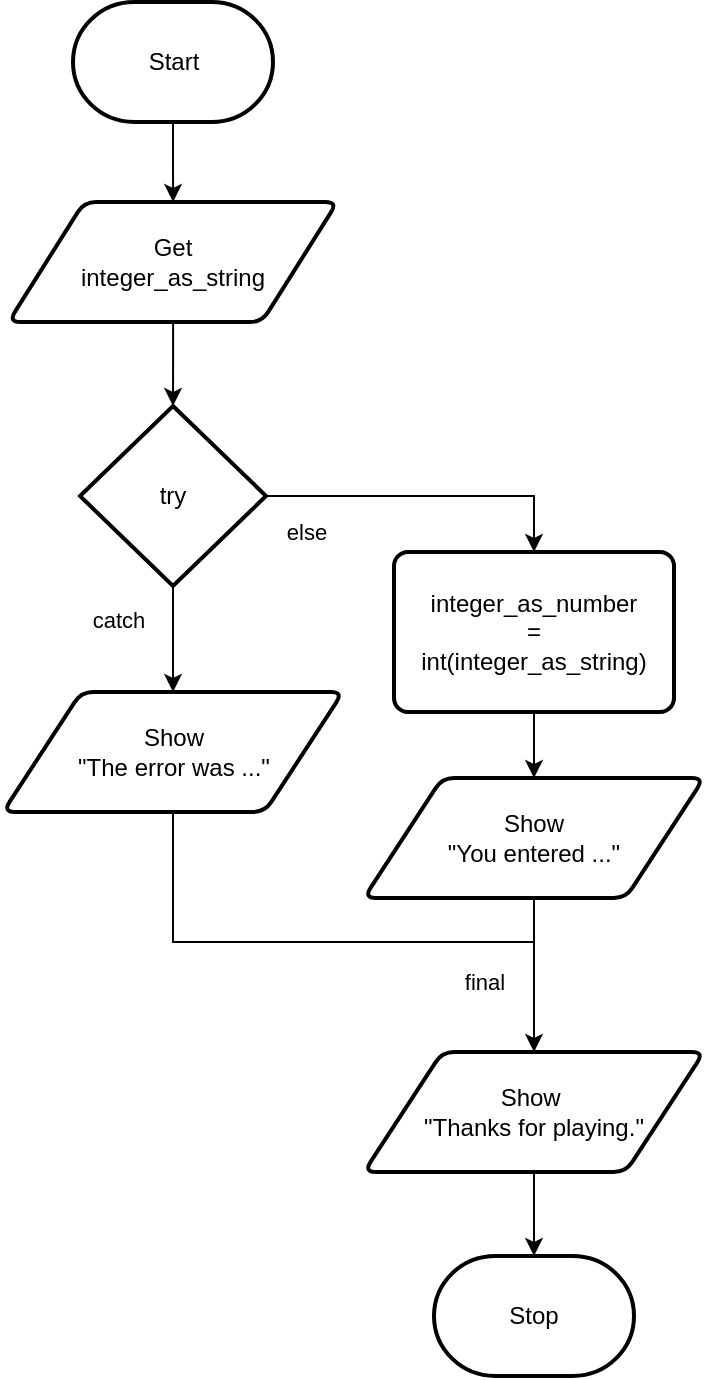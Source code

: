 <mxfile>
    <diagram id="XHk-bZ8t28PDqSV33KaL" name="Page-1">
        <mxGraphModel dx="553" dy="467" grid="1" gridSize="10" guides="1" tooltips="1" connect="1" arrows="1" fold="1" page="1" pageScale="1" pageWidth="850" pageHeight="1100" math="0" shadow="0">
            <root>
                <mxCell id="0"/>
                <mxCell id="1" parent="0"/>
                <mxCell id="59" style="edgeStyle=orthogonalEdgeStyle;html=1;rounded=0;" parent="1" source="57" target="58" edge="1">
                    <mxGeometry relative="1" as="geometry"/>
                </mxCell>
                <mxCell id="57" value="Start" style="strokeWidth=2;html=1;shape=mxgraph.flowchart.terminator;whiteSpace=wrap;" parent="1" vertex="1">
                    <mxGeometry x="336.5" y="110" width="100" height="60" as="geometry"/>
                </mxCell>
                <mxCell id="72" style="edgeStyle=orthogonalEdgeStyle;html=1;rounded=0;" parent="1" source="58" target="70" edge="1">
                    <mxGeometry relative="1" as="geometry"/>
                </mxCell>
                <mxCell id="58" value="Get&lt;br&gt;integer_as_string" style="shape=parallelogram;html=1;strokeWidth=2;perimeter=parallelogramPerimeter;whiteSpace=wrap;rounded=1;arcSize=12;size=0.23;" parent="1" vertex="1">
                    <mxGeometry x="304.25" y="210" width="164.5" height="60" as="geometry"/>
                </mxCell>
                <mxCell id="68" value="Stop" style="strokeWidth=2;html=1;shape=mxgraph.flowchart.terminator;whiteSpace=wrap;" parent="1" vertex="1">
                    <mxGeometry x="517" y="737" width="100" height="60" as="geometry"/>
                </mxCell>
                <mxCell id="84" style="edgeStyle=none;html=1;strokeColor=none;rounded=0;" parent="1" source="70" edge="1">
                    <mxGeometry relative="1" as="geometry">
                        <mxPoint x="425.097" y="500" as="targetPoint"/>
                    </mxGeometry>
                </mxCell>
                <mxCell id="126" style="edgeStyle=orthogonalEdgeStyle;shape=connector;rounded=0;html=1;labelBackgroundColor=default;strokeColor=default;fontFamily=Helvetica;fontSize=11;fontColor=default;endArrow=classic;" parent="1" source="70" target="107" edge="1">
                    <mxGeometry relative="1" as="geometry"/>
                </mxCell>
                <mxCell id="132" style="edgeStyle=orthogonalEdgeStyle;shape=connector;rounded=0;html=1;exitX=1;exitY=0.5;exitDx=0;exitDy=0;exitPerimeter=0;entryX=0.5;entryY=0;entryDx=0;entryDy=0;labelBackgroundColor=default;strokeColor=default;fontFamily=Helvetica;fontSize=11;fontColor=default;endArrow=classic;" edge="1" parent="1" source="70" target="130">
                    <mxGeometry relative="1" as="geometry"/>
                </mxCell>
                <mxCell id="70" value="try" style="strokeWidth=2;html=1;shape=mxgraph.flowchart.decision;whiteSpace=wrap;" parent="1" vertex="1">
                    <mxGeometry x="340" y="312" width="93" height="90" as="geometry"/>
                </mxCell>
                <mxCell id="79" value="catch" style="text;html=1;align=center;verticalAlign=middle;resizable=0;points=[];autosize=1;strokeColor=none;fillColor=none;fontSize=11;fontFamily=Helvetica;fontColor=default;" parent="1" vertex="1">
                    <mxGeometry x="334" y="404" width="50" height="30" as="geometry"/>
                </mxCell>
                <mxCell id="128" style="edgeStyle=orthogonalEdgeStyle;shape=connector;rounded=0;html=1;labelBackgroundColor=default;strokeColor=default;fontFamily=Helvetica;fontSize=11;fontColor=default;endArrow=classic;" parent="1" source="87" edge="1">
                    <mxGeometry relative="1" as="geometry">
                        <mxPoint x="567" y="697" as="targetPoint"/>
                    </mxGeometry>
                </mxCell>
                <mxCell id="87" value="Show &lt;br&gt;&quot;You entered ...&quot;" style="shape=parallelogram;html=1;strokeWidth=2;perimeter=parallelogramPerimeter;whiteSpace=wrap;rounded=1;arcSize=12;size=0.23;" parent="1" vertex="1">
                    <mxGeometry x="482" y="498" width="170" height="60" as="geometry"/>
                </mxCell>
                <mxCell id="135" style="edgeStyle=orthogonalEdgeStyle;shape=connector;rounded=0;html=1;labelBackgroundColor=default;strokeColor=default;fontFamily=Helvetica;fontSize=11;fontColor=default;endArrow=classic;" edge="1" parent="1" source="107" target="110">
                    <mxGeometry relative="1" as="geometry">
                        <Array as="points">
                            <mxPoint x="387" y="580"/>
                            <mxPoint x="567" y="580"/>
                        </Array>
                    </mxGeometry>
                </mxCell>
                <mxCell id="107" value="Show &lt;br&gt;&quot;The error was ...&quot;" style="shape=parallelogram;html=1;strokeWidth=2;perimeter=parallelogramPerimeter;whiteSpace=wrap;rounded=1;arcSize=12;size=0.23;" parent="1" vertex="1">
                    <mxGeometry x="301.5" y="455" width="170" height="60" as="geometry"/>
                </mxCell>
                <mxCell id="109" value="else" style="text;html=1;align=center;verticalAlign=middle;resizable=0;points=[];autosize=1;strokeColor=none;fillColor=none;fontSize=11;fontFamily=Helvetica;fontColor=default;" parent="1" vertex="1">
                    <mxGeometry x="433" y="360" width="40" height="30" as="geometry"/>
                </mxCell>
                <mxCell id="129" style="edgeStyle=orthogonalEdgeStyle;shape=connector;rounded=0;html=1;labelBackgroundColor=default;strokeColor=default;fontFamily=Helvetica;fontSize=11;fontColor=default;endArrow=classic;" parent="1" source="110" target="68" edge="1">
                    <mxGeometry relative="1" as="geometry"/>
                </mxCell>
                <mxCell id="110" value="Show&amp;nbsp;&lt;br&gt;&quot;Thanks for playing.&quot;" style="shape=parallelogram;html=1;strokeWidth=2;perimeter=parallelogramPerimeter;whiteSpace=wrap;rounded=1;arcSize=12;size=0.23;" parent="1" vertex="1">
                    <mxGeometry x="482" y="635" width="170" height="60" as="geometry"/>
                </mxCell>
                <mxCell id="115" value="final" style="text;html=1;align=center;verticalAlign=middle;resizable=0;points=[];autosize=1;strokeColor=none;fillColor=none;fontSize=11;fontFamily=Helvetica;fontColor=default;" parent="1" vertex="1">
                    <mxGeometry x="522" y="585" width="40" height="30" as="geometry"/>
                </mxCell>
                <mxCell id="133" style="edgeStyle=orthogonalEdgeStyle;shape=connector;rounded=0;html=1;entryX=0.5;entryY=0;entryDx=0;entryDy=0;labelBackgroundColor=default;strokeColor=default;fontFamily=Helvetica;fontSize=11;fontColor=default;endArrow=classic;" edge="1" parent="1" source="130" target="87">
                    <mxGeometry relative="1" as="geometry"/>
                </mxCell>
                <mxCell id="130" value="integer_as_number&lt;br&gt;=&lt;br&gt;int(integer_as_string)" style="rounded=1;whiteSpace=wrap;html=1;absoluteArcSize=1;arcSize=14;strokeWidth=2;" vertex="1" parent="1">
                    <mxGeometry x="497" y="385" width="140" height="80" as="geometry"/>
                </mxCell>
            </root>
        </mxGraphModel>
    </diagram>
</mxfile>